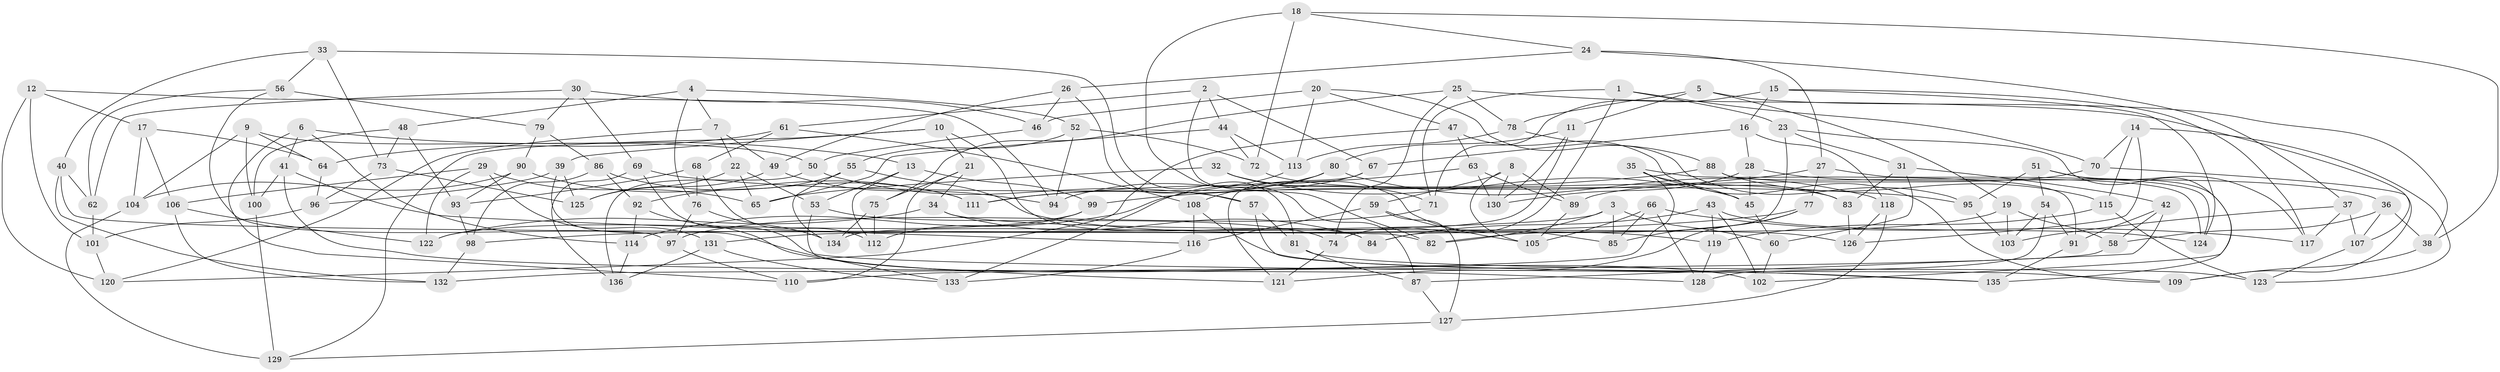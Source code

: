// coarse degree distribution, {4: 0.4891304347826087, 6: 0.3804347826086957, 5: 0.08695652173913043, 3: 0.043478260869565216}
// Generated by graph-tools (version 1.1) at 2025/42/03/06/25 10:42:16]
// undirected, 136 vertices, 272 edges
graph export_dot {
graph [start="1"]
  node [color=gray90,style=filled];
  1;
  2;
  3;
  4;
  5;
  6;
  7;
  8;
  9;
  10;
  11;
  12;
  13;
  14;
  15;
  16;
  17;
  18;
  19;
  20;
  21;
  22;
  23;
  24;
  25;
  26;
  27;
  28;
  29;
  30;
  31;
  32;
  33;
  34;
  35;
  36;
  37;
  38;
  39;
  40;
  41;
  42;
  43;
  44;
  45;
  46;
  47;
  48;
  49;
  50;
  51;
  52;
  53;
  54;
  55;
  56;
  57;
  58;
  59;
  60;
  61;
  62;
  63;
  64;
  65;
  66;
  67;
  68;
  69;
  70;
  71;
  72;
  73;
  74;
  75;
  76;
  77;
  78;
  79;
  80;
  81;
  82;
  83;
  84;
  85;
  86;
  87;
  88;
  89;
  90;
  91;
  92;
  93;
  94;
  95;
  96;
  97;
  98;
  99;
  100;
  101;
  102;
  103;
  104;
  105;
  106;
  107;
  108;
  109;
  110;
  111;
  112;
  113;
  114;
  115;
  116;
  117;
  118;
  119;
  120;
  121;
  122;
  123;
  124;
  125;
  126;
  127;
  128;
  129;
  130;
  131;
  132;
  133;
  134;
  135;
  136;
  1 -- 74;
  1 -- 23;
  1 -- 71;
  1 -- 70;
  2 -- 67;
  2 -- 82;
  2 -- 61;
  2 -- 44;
  3 -- 85;
  3 -- 82;
  3 -- 60;
  3 -- 131;
  4 -- 52;
  4 -- 76;
  4 -- 48;
  4 -- 7;
  5 -- 78;
  5 -- 11;
  5 -- 38;
  5 -- 19;
  6 -- 110;
  6 -- 13;
  6 -- 41;
  6 -- 114;
  7 -- 120;
  7 -- 22;
  7 -- 49;
  8 -- 130;
  8 -- 59;
  8 -- 89;
  8 -- 105;
  9 -- 64;
  9 -- 100;
  9 -- 104;
  9 -- 50;
  10 -- 21;
  10 -- 39;
  10 -- 129;
  10 -- 84;
  11 -- 130;
  11 -- 134;
  11 -- 80;
  12 -- 94;
  12 -- 17;
  12 -- 120;
  12 -- 101;
  13 -- 53;
  13 -- 99;
  13 -- 112;
  14 -- 126;
  14 -- 123;
  14 -- 115;
  14 -- 70;
  15 -- 16;
  15 -- 71;
  15 -- 117;
  15 -- 124;
  16 -- 28;
  16 -- 118;
  16 -- 67;
  17 -- 104;
  17 -- 106;
  17 -- 64;
  18 -- 72;
  18 -- 87;
  18 -- 38;
  18 -- 24;
  19 -- 82;
  19 -- 58;
  19 -- 103;
  20 -- 47;
  20 -- 46;
  20 -- 95;
  20 -- 113;
  21 -- 75;
  21 -- 110;
  21 -- 34;
  22 -- 53;
  22 -- 65;
  22 -- 125;
  23 -- 84;
  23 -- 102;
  23 -- 31;
  24 -- 27;
  24 -- 26;
  24 -- 37;
  25 -- 74;
  25 -- 75;
  25 -- 78;
  25 -- 107;
  26 -- 57;
  26 -- 49;
  26 -- 46;
  27 -- 124;
  27 -- 99;
  27 -- 77;
  28 -- 36;
  28 -- 130;
  28 -- 45;
  29 -- 131;
  29 -- 122;
  29 -- 65;
  29 -- 106;
  30 -- 62;
  30 -- 46;
  30 -- 79;
  30 -- 69;
  31 -- 83;
  31 -- 42;
  31 -- 60;
  32 -- 85;
  32 -- 71;
  32 -- 65;
  32 -- 45;
  33 -- 40;
  33 -- 56;
  33 -- 73;
  33 -- 81;
  34 -- 122;
  34 -- 126;
  34 -- 84;
  35 -- 110;
  35 -- 45;
  35 -- 83;
  35 -- 91;
  36 -- 58;
  36 -- 107;
  36 -- 38;
  37 -- 117;
  37 -- 103;
  37 -- 107;
  38 -- 109;
  39 -- 96;
  39 -- 125;
  39 -- 133;
  40 -- 82;
  40 -- 62;
  40 -- 132;
  41 -- 128;
  41 -- 100;
  41 -- 116;
  42 -- 91;
  42 -- 87;
  42 -- 58;
  43 -- 124;
  43 -- 84;
  43 -- 102;
  43 -- 119;
  44 -- 113;
  44 -- 65;
  44 -- 72;
  45 -- 60;
  46 -- 50;
  47 -- 109;
  47 -- 63;
  47 -- 120;
  48 -- 73;
  48 -- 100;
  48 -- 93;
  49 -- 125;
  49 -- 94;
  50 -- 57;
  50 -- 136;
  51 -- 117;
  51 -- 135;
  51 -- 95;
  51 -- 54;
  52 -- 72;
  52 -- 94;
  52 -- 55;
  53 -- 121;
  53 -- 74;
  54 -- 128;
  54 -- 103;
  54 -- 91;
  55 -- 119;
  55 -- 92;
  55 -- 134;
  56 -- 62;
  56 -- 97;
  56 -- 79;
  57 -- 135;
  57 -- 81;
  58 -- 132;
  59 -- 105;
  59 -- 116;
  59 -- 127;
  60 -- 102;
  61 -- 68;
  61 -- 108;
  61 -- 64;
  62 -- 101;
  63 -- 89;
  63 -- 114;
  63 -- 130;
  64 -- 96;
  66 -- 105;
  66 -- 128;
  66 -- 117;
  66 -- 85;
  67 -- 121;
  67 -- 94;
  68 -- 93;
  68 -- 76;
  68 -- 112;
  69 -- 135;
  69 -- 136;
  69 -- 95;
  70 -- 89;
  70 -- 109;
  71 -- 97;
  72 -- 83;
  73 -- 96;
  73 -- 125;
  74 -- 121;
  75 -- 134;
  75 -- 112;
  76 -- 97;
  76 -- 134;
  77 -- 121;
  77 -- 85;
  77 -- 98;
  78 -- 113;
  78 -- 88;
  79 -- 90;
  79 -- 86;
  80 -- 118;
  80 -- 111;
  80 -- 108;
  81 -- 123;
  81 -- 87;
  83 -- 126;
  86 -- 111;
  86 -- 98;
  86 -- 92;
  87 -- 127;
  88 -- 124;
  88 -- 115;
  88 -- 111;
  89 -- 105;
  90 -- 111;
  90 -- 104;
  90 -- 93;
  91 -- 135;
  92 -- 114;
  92 -- 102;
  93 -- 98;
  95 -- 103;
  96 -- 101;
  97 -- 110;
  98 -- 132;
  99 -- 122;
  99 -- 112;
  100 -- 129;
  101 -- 120;
  104 -- 129;
  106 -- 132;
  106 -- 122;
  107 -- 123;
  108 -- 116;
  108 -- 109;
  113 -- 133;
  114 -- 136;
  115 -- 119;
  115 -- 123;
  116 -- 133;
  118 -- 126;
  118 -- 127;
  119 -- 128;
  127 -- 129;
  131 -- 133;
  131 -- 136;
}

